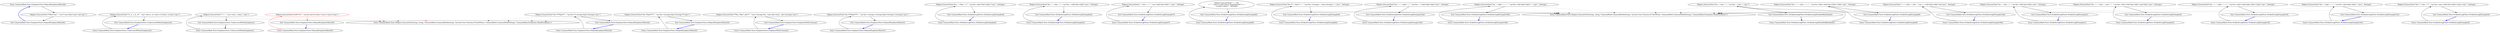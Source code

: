 digraph  {
m0_19 [label="Entry CommonMark.Tests.EmphasisTests.DelayedEmphasisMatch4()", span="64-64", cluster="CommonMark.Tests.EmphasisTests.DelayedEmphasisMatch4()", file="EmphasisTests.cs"];
m0_20 [label="Helpers.ExecuteTest(''**[foo* bar'', ''<p>*<em>[foo</em> bar</p>'')", span="66-66", cluster="CommonMark.Tests.EmphasisTests.DelayedEmphasisMatch4()", file="EmphasisTests.cs"];
m0_21 [label="Exit CommonMark.Tests.EmphasisTests.DelayedEmphasisMatch4()", span="64-64", cluster="CommonMark.Tests.EmphasisTests.DelayedEmphasisMatch4()", file="EmphasisTests.cs"];
m0_3 [label="Entry CommonMark.Tests.Helpers.ExecuteTest(string, string, CommonMark.CommonMarkSettings, System.Func<System.IO.TextWriter, CommonMark.CommonMarkSettings, CommonMark.Formatters.HtmlFormatter>)", span="18-18", cluster="CommonMark.Tests.Helpers.ExecuteTest(string, string, CommonMark.CommonMarkSettings, System.Func<System.IO.TextWriter, CommonMark.CommonMarkSettings, CommonMark.Formatters.HtmlFormatter>)", file="EmphasisTests.cs"];
m0_4 [label="Entry CommonMark.Tests.EmphasisTests.UnderscoreWithinEmphasis2()", span="24-24", cluster="CommonMark.Tests.EmphasisTests.UnderscoreWithinEmphasis2()", file="EmphasisTests.cs"];
m0_5 [label="Helpers.ExecuteTest(''*a _b _c d_ e*'', ''<p><em>a _b <em>c d</em> e</em></p>'')", span="28-28", cluster="CommonMark.Tests.EmphasisTests.UnderscoreWithinEmphasis2()", file="EmphasisTests.cs"];
m0_6 [label="Exit CommonMark.Tests.EmphasisTests.UnderscoreWithinEmphasis2()", span="24-24", cluster="CommonMark.Tests.EmphasisTests.UnderscoreWithinEmphasis2()", file="EmphasisTests.cs"];
m0_0 [label="Entry CommonMark.Tests.EmphasisTests.UnderscoreWithinEmphasis()", span="14-14", cluster="CommonMark.Tests.EmphasisTests.UnderscoreWithinEmphasis()", file="EmphasisTests.cs"];
m0_1 [label="Helpers.ExecuteTest(''*_*_'', ''<p><em>_</em>_</p>'')", span="19-19", cluster="CommonMark.Tests.EmphasisTests.UnderscoreWithinEmphasis()", file="EmphasisTests.cs"];
m0_2 [label="Exit CommonMark.Tests.EmphasisTests.UnderscoreWithinEmphasis()", span="14-14", cluster="CommonMark.Tests.EmphasisTests.UnderscoreWithinEmphasis()", file="EmphasisTests.cs"];
m0_22 [label="Entry CommonMark.Tests.EmphasisTests.DelayedEmphasisMatch5()", span="71-71", cluster="CommonMark.Tests.EmphasisTests.DelayedEmphasisMatch5()", file="EmphasisTests.cs"];
m0_23 [label="Helpers.ExecuteTest(''[a*b**c*]'', ''<p>[a<em>b</em><em>c</em>]</p>'')", span="73-73", cluster="CommonMark.Tests.EmphasisTests.DelayedEmphasisMatch5()", color=red, community=0, file="EmphasisTests.cs"];
m0_24 [label="Exit CommonMark.Tests.EmphasisTests.DelayedEmphasisMatch5()", span="71-71", cluster="CommonMark.Tests.EmphasisTests.DelayedEmphasisMatch5()", file="EmphasisTests.cs"];
m0_13 [label="Entry CommonMark.Tests.EmphasisTests.DelayedEmphasisMatch2()", span="48-48", cluster="CommonMark.Tests.EmphasisTests.DelayedEmphasisMatch2()", file="EmphasisTests.cs"];
m0_14 [label="Helpers.ExecuteTest(''foo ****ba[r**'', ''<p>foo **<strong>ba[r</strong></p>'')", span="51-51", cluster="CommonMark.Tests.EmphasisTests.DelayedEmphasisMatch2()", file="EmphasisTests.cs"];
m0_15 [label="Exit CommonMark.Tests.EmphasisTests.DelayedEmphasisMatch2()", span="48-48", cluster="CommonMark.Tests.EmphasisTests.DelayedEmphasisMatch2()", file="EmphasisTests.cs"];
m0_16 [label="Entry CommonMark.Tests.EmphasisTests.DelayedEmphasisMatch3()", span="56-56", cluster="CommonMark.Tests.EmphasisTests.DelayedEmphasisMatch3()", file="EmphasisTests.cs"];
m0_17 [label="Helpers.ExecuteTest(''foo **ba[r****'', ''<p>foo <strong>ba[r</strong>**</p>'')", span="59-59", cluster="CommonMark.Tests.EmphasisTests.DelayedEmphasisMatch3()", file="EmphasisTests.cs"];
m0_18 [label="Exit CommonMark.Tests.EmphasisTests.DelayedEmphasisMatch3()", span="56-56", cluster="CommonMark.Tests.EmphasisTests.DelayedEmphasisMatch3()", file="EmphasisTests.cs"];
m0_7 [label="Entry CommonMark.Tests.EmphasisTests.EmphasisWithCommas()", span="33-33", cluster="CommonMark.Tests.EmphasisTests.EmphasisWithCommas()", file="EmphasisTests.cs"];
m0_8 [label="Helpers.ExecuteTest(''**foo, *bar*, abc**'', ''<p><strong>foo, <em>bar</em>, abc</strong></p>'')", span="35-35", cluster="CommonMark.Tests.EmphasisTests.EmphasisWithCommas()", file="EmphasisTests.cs"];
m0_9 [label="Exit CommonMark.Tests.EmphasisTests.EmphasisWithCommas()", span="33-33", cluster="CommonMark.Tests.EmphasisTests.EmphasisWithCommas()", file="EmphasisTests.cs"];
m0_10 [label="Entry CommonMark.Tests.EmphasisTests.DelayedEmphasisMatch1()", span="40-40", cluster="CommonMark.Tests.EmphasisTests.DelayedEmphasisMatch1()", file="EmphasisTests.cs"];
m0_11 [label="Helpers.ExecuteTest(''foo ****ba[r****'', ''<p>foo <strong><strong>ba[r</strong></strong></p>'')", span="43-43", cluster="CommonMark.Tests.EmphasisTests.DelayedEmphasisMatch1()", file="EmphasisTests.cs"];
m0_12 [label="Exit CommonMark.Tests.EmphasisTests.DelayedEmphasisMatch1()", span="40-40", cluster="CommonMark.Tests.EmphasisTests.DelayedEmphasisMatch1()", file="EmphasisTests.cs"];
m3_3 [label="Entry CommonMark.Tests.Helpers.ExecuteTest(string, string, CommonMark.CommonMarkSettings, System.Func<System.IO.TextWriter, CommonMark.CommonMarkSettings, CommonMark.Formatters.HtmlFormatter>)", span="18-18", cluster="CommonMark.Tests.Helpers.ExecuteTest(string, string, CommonMark.CommonMarkSettings, System.Func<System.IO.TextWriter, CommonMark.CommonMarkSettings, CommonMark.Formatters.HtmlFormatter>)", file="StrikethroughTests.cs"];
m3_13 [label="Entry CommonMark.Tests.StrikethroughTests.StrikethroughExample4()", span="58-58", cluster="CommonMark.Tests.StrikethroughTests.StrikethroughExample4()", file="StrikethroughTests.cs"];
m3_14 [label="Helpers.ExecuteTest(''foo ~~*bar~~*'', ''<p>foo <del>*bar</del>*</p>'', Settings)", span="60-60", cluster="CommonMark.Tests.StrikethroughTests.StrikethroughExample4()", file="StrikethroughTests.cs"];
m3_15 [label="Exit CommonMark.Tests.StrikethroughTests.StrikethroughExample4()", span="58-58", cluster="CommonMark.Tests.StrikethroughTests.StrikethroughExample4()", file="StrikethroughTests.cs"];
m3_7 [label="Entry CommonMark.Tests.StrikethroughTests.StrikethroughExample2()", span="44-44", cluster="CommonMark.Tests.StrikethroughTests.StrikethroughExample2()", file="StrikethroughTests.cs"];
m3_8 [label="Helpers.ExecuteTest(''foo ~~~bar~~'', ''<p>foo ~<del>bar</del></p>'', Settings)", span="46-46", cluster="CommonMark.Tests.StrikethroughTests.StrikethroughExample2()", file="StrikethroughTests.cs"];
m3_9 [label="Exit CommonMark.Tests.StrikethroughTests.StrikethroughExample2()", span="44-44", cluster="CommonMark.Tests.StrikethroughTests.StrikethroughExample2()", file="StrikethroughTests.cs"];
m3_22 [label="Entry CommonMark.Tests.StrikethroughTests.StrikethroughExample7()", span="79-79", cluster="CommonMark.Tests.StrikethroughTests.StrikethroughExample7()", file="StrikethroughTests.cs"];
m3_23 [label="Helpers.ExecuteTest(''~~bar~~~'', ''<p><del>bar</del>~</p>'', Settings)", span="81-81", cluster="CommonMark.Tests.StrikethroughTests.StrikethroughExample7()", file="StrikethroughTests.cs"];
m3_24 [label="Exit CommonMark.Tests.StrikethroughTests.StrikethroughExample7()", span="79-79", cluster="CommonMark.Tests.StrikethroughTests.StrikethroughExample7()", file="StrikethroughTests.cs"];
m3_25 [label="Entry CommonMark.Tests.StrikethroughTests.StrikethroughExample8()", span="86-86", cluster="CommonMark.Tests.StrikethroughTests.StrikethroughExample8()", file="StrikethroughTests.cs"];
m3_26 [label="Helpers.ExecuteTest(''~~~foo\n~~'', ''<pre><code class=\''language-foo\''>~~\n</code></pre>'', Settings)", span="89-89", cluster="CommonMark.Tests.StrikethroughTests.StrikethroughExample8()", file="StrikethroughTests.cs"];
m3_27 [label="Exit CommonMark.Tests.StrikethroughTests.StrikethroughExample8()", span="86-86", cluster="CommonMark.Tests.StrikethroughTests.StrikethroughExample8()", file="StrikethroughTests.cs"];
m3_19 [label="Entry CommonMark.Tests.StrikethroughTests.StrikethroughExample6()", span="72-72", cluster="CommonMark.Tests.StrikethroughTests.StrikethroughExample6()", file="StrikethroughTests.cs"];
m3_20 [label="Helpers.ExecuteTest(''foo **~~bar**~~'', ''<p>foo <strong>~~bar</strong>~~</p>'', Settings)", span="74-74", cluster="CommonMark.Tests.StrikethroughTests.StrikethroughExample6()", file="StrikethroughTests.cs"];
m3_21 [label="Exit CommonMark.Tests.StrikethroughTests.StrikethroughExample6()", span="72-72", cluster="CommonMark.Tests.StrikethroughTests.StrikethroughExample6()", file="StrikethroughTests.cs"];
m3_34 [label="Entry CommonMark.Tests.StrikethroughTests.StrikethroughExample10a()", span="109-109", cluster="CommonMark.Tests.StrikethroughTests.StrikethroughExample10a()", file="StrikethroughTests.cs"];
m3_35 [label="Helpers.ExecuteTest(''foo ~~~~ba[r~~'', ''<p>foo ~~<del>ba[r</del></p>'', Settings)", span="112-112", cluster="CommonMark.Tests.StrikethroughTests.StrikethroughExample10a()", file="StrikethroughTests.cs"];
m3_36 [label="Exit CommonMark.Tests.StrikethroughTests.StrikethroughExample10a()", span="109-109", cluster="CommonMark.Tests.StrikethroughTests.StrikethroughExample10a()", file="StrikethroughTests.cs"];
m3_37 [label="Entry CommonMark.Tests.StrikethroughTests.StrikethroughExample10b()", span="117-117", cluster="CommonMark.Tests.StrikethroughTests.StrikethroughExample10b()", file="StrikethroughTests.cs"];
m3_38 [label="Helpers.ExecuteTest(''foo ~~ba[r~~~~'', ''<p>foo <del>ba[r</del>~~</p>'', Settings)", span="120-120", cluster="CommonMark.Tests.StrikethroughTests.StrikethroughExample10b()", file="StrikethroughTests.cs"];
m3_39 [label="Exit CommonMark.Tests.StrikethroughTests.StrikethroughExample10b()", span="117-117", cluster="CommonMark.Tests.StrikethroughTests.StrikethroughExample10b()", file="StrikethroughTests.cs"];
m3_0 [label="Entry CommonMark.Tests.StrikethroughTests.StrikethroughDisabledByDefault()", span="30-30", cluster="CommonMark.Tests.StrikethroughTests.StrikethroughDisabledByDefault()", file="StrikethroughTests.cs"];
m3_1 [label="Helpers.ExecuteTest(''foo ~~bar~~'', ''<p>foo ~~bar~~</p>'')", span="32-32", cluster="CommonMark.Tests.StrikethroughTests.StrikethroughDisabledByDefault()", file="StrikethroughTests.cs"];
m3_2 [label="Exit CommonMark.Tests.StrikethroughTests.StrikethroughDisabledByDefault()", span="30-30", cluster="CommonMark.Tests.StrikethroughTests.StrikethroughDisabledByDefault()", file="StrikethroughTests.cs"];
m3_28 [label="Entry CommonMark.Tests.StrikethroughTests.StrikethroughExample9()", span="94-94", cluster="CommonMark.Tests.StrikethroughTests.StrikethroughExample9()", file="StrikethroughTests.cs"];
m3_29 [label="Helpers.ExecuteTest(''foo ~~~~bar~~~~'', ''<p>foo <del><del>bar</del></del></p>'', Settings)", span="96-96", cluster="CommonMark.Tests.StrikethroughTests.StrikethroughExample9()", file="StrikethroughTests.cs"];
m3_30 [label="Exit CommonMark.Tests.StrikethroughTests.StrikethroughExample9()", span="94-94", cluster="CommonMark.Tests.StrikethroughTests.StrikethroughExample9()", file="StrikethroughTests.cs"];
m3_43 [label="Entry CommonMark.Tests.StrikethroughTests.StrikethroughExample10d()", span="133-133", cluster="CommonMark.Tests.StrikethroughTests.StrikethroughExample10d()", file="StrikethroughTests.cs"];
m3_44 [label="Helpers.ExecuteTest(''~~~~[foo~~ bar'', ''<p>~~<del>[foo</del> bar</p>'', Settings)", span="136-136", cluster="CommonMark.Tests.StrikethroughTests.StrikethroughExample10d()", file="StrikethroughTests.cs"];
m3_45 [label="Exit CommonMark.Tests.StrikethroughTests.StrikethroughExample10d()", span="133-133", cluster="CommonMark.Tests.StrikethroughTests.StrikethroughExample10d()", file="StrikethroughTests.cs"];
m3_4 [label="Entry CommonMark.Tests.StrikethroughTests.StrikethroughExample1()", span="37-37", cluster="CommonMark.Tests.StrikethroughTests.StrikethroughExample1()", file="StrikethroughTests.cs"];
m3_5 [label="Helpers.ExecuteTest(''foo ~~bar~~'', ''<p>foo <del>bar</del></p>'', Settings)", span="39-39", cluster="CommonMark.Tests.StrikethroughTests.StrikethroughExample1()", file="StrikethroughTests.cs"];
m3_6 [label="Exit CommonMark.Tests.StrikethroughTests.StrikethroughExample1()", span="37-37", cluster="CommonMark.Tests.StrikethroughTests.StrikethroughExample1()", file="StrikethroughTests.cs"];
m3_10 [label="Entry CommonMark.Tests.StrikethroughTests.StrikethroughExample3()", span="51-51", cluster="CommonMark.Tests.StrikethroughTests.StrikethroughExample3()", file="StrikethroughTests.cs"];
m3_11 [label="Helpers.ExecuteTest(''foo ~~~~bar~~ asd~~'', ''<p>foo <del><del>bar</del> asd</del></p>'', Settings)", span="53-53", cluster="CommonMark.Tests.StrikethroughTests.StrikethroughExample3()", file="StrikethroughTests.cs"];
m3_12 [label="Exit CommonMark.Tests.StrikethroughTests.StrikethroughExample3()", span="51-51", cluster="CommonMark.Tests.StrikethroughTests.StrikethroughExample3()", file="StrikethroughTests.cs"];
m3_31 [label="Entry CommonMark.Tests.StrikethroughTests.StrikethroughExample10()", span="101-101", cluster="CommonMark.Tests.StrikethroughTests.StrikethroughExample10()", file="StrikethroughTests.cs"];
m3_32 [label="Helpers.ExecuteTest(''foo ~~~~ba[r~~~~'', ''<p>foo <del><del>ba[r</del></del></p>'', Settings)", span="104-104", cluster="CommonMark.Tests.StrikethroughTests.StrikethroughExample10()", file="StrikethroughTests.cs"];
m3_33 [label="Exit CommonMark.Tests.StrikethroughTests.StrikethroughExample10()", span="101-101", cluster="CommonMark.Tests.StrikethroughTests.StrikethroughExample10()", file="StrikethroughTests.cs"];
m3_40 [label="Entry CommonMark.Tests.StrikethroughTests.StrikethroughExample10c()", span="125-125", cluster="CommonMark.Tests.StrikethroughTests.StrikethroughExample10c()", file="StrikethroughTests.cs"];
m3_41 [label="Helpers.ExecuteTest(''foo ~~ba[r~~~'', ''<p>foo <del>ba[r</del>~</p>'', Settings)", span="128-128", cluster="CommonMark.Tests.StrikethroughTests.StrikethroughExample10c()", file="StrikethroughTests.cs"];
m3_42 [label="Exit CommonMark.Tests.StrikethroughTests.StrikethroughExample10c()", span="125-125", cluster="CommonMark.Tests.StrikethroughTests.StrikethroughExample10c()", file="StrikethroughTests.cs"];
m3_16 [label="Entry CommonMark.Tests.StrikethroughTests.StrikethroughExample5()", span="65-65", cluster="CommonMark.Tests.StrikethroughTests.StrikethroughExample5()", file="StrikethroughTests.cs"];
m3_17 [label="Helpers.ExecuteTest(''foo *~~bar~~*'', ''<p>foo <em><del>bar</del></em></p>'', Settings)", span="67-67", cluster="CommonMark.Tests.StrikethroughTests.StrikethroughExample5()", file="StrikethroughTests.cs"];
m3_18 [label="Exit CommonMark.Tests.StrikethroughTests.StrikethroughExample5()", span="65-65", cluster="CommonMark.Tests.StrikethroughTests.StrikethroughExample5()", file="StrikethroughTests.cs"];
m0_19 -> m0_20  [key=0, style=solid];
m0_20 -> m0_21  [key=0, style=solid];
m0_20 -> m0_3  [key=2, style=dotted];
m0_21 -> m0_19  [key=0, style=bold, color=blue];
m0_4 -> m0_5  [key=0, style=solid];
m0_5 -> m0_6  [key=0, style=solid];
m0_5 -> m0_3  [key=2, style=dotted];
m0_6 -> m0_4  [key=0, style=bold, color=blue];
m0_0 -> m0_1  [key=0, style=solid];
m0_1 -> m0_2  [key=0, style=solid];
m0_1 -> m0_3  [key=2, style=dotted];
m0_2 -> m0_0  [key=0, style=bold, color=blue];
m0_22 -> m0_23  [key=0, style=solid, color=red];
m0_23 -> m0_24  [key=0, style=solid, color=red];
m0_23 -> m0_3  [key=2, style=dotted, color=red];
m0_24 -> m0_22  [key=0, style=bold, color=blue];
m0_13 -> m0_14  [key=0, style=solid];
m0_14 -> m0_15  [key=0, style=solid];
m0_14 -> m0_3  [key=2, style=dotted];
m0_15 -> m0_13  [key=0, style=bold, color=blue];
m0_16 -> m0_17  [key=0, style=solid];
m0_17 -> m0_18  [key=0, style=solid];
m0_17 -> m0_3  [key=2, style=dotted];
m0_18 -> m0_16  [key=0, style=bold, color=blue];
m0_7 -> m0_8  [key=0, style=solid];
m0_8 -> m0_9  [key=0, style=solid];
m0_8 -> m0_3  [key=2, style=dotted];
m0_9 -> m0_7  [key=0, style=bold, color=blue];
m0_10 -> m0_11  [key=0, style=solid];
m0_11 -> m0_12  [key=0, style=solid];
m0_11 -> m0_3  [key=2, style=dotted];
m0_12 -> m0_10  [key=0, style=bold, color=blue];
m3_13 -> m3_14  [key=0, style=solid];
m3_14 -> m3_15  [key=0, style=solid];
m3_14 -> m3_3  [key=2, style=dotted];
m3_15 -> m3_13  [key=0, style=bold, color=blue];
m3_7 -> m3_8  [key=0, style=solid];
m3_8 -> m3_9  [key=0, style=solid];
m3_8 -> m3_3  [key=2, style=dotted];
m3_9 -> m3_7  [key=0, style=bold, color=blue];
m3_22 -> m3_23  [key=0, style=solid];
m3_23 -> m3_24  [key=0, style=solid];
m3_23 -> m3_3  [key=2, style=dotted];
m3_24 -> m3_22  [key=0, style=bold, color=blue];
m3_25 -> m3_26  [key=0, style=solid];
m3_26 -> m3_27  [key=0, style=solid];
m3_26 -> m3_3  [key=2, style=dotted];
m3_27 -> m3_25  [key=0, style=bold, color=blue];
m3_19 -> m3_20  [key=0, style=solid];
m3_20 -> m3_21  [key=0, style=solid];
m3_20 -> m3_3  [key=2, style=dotted];
m3_21 -> m3_19  [key=0, style=bold, color=blue];
m3_34 -> m3_35  [key=0, style=solid];
m3_35 -> m3_36  [key=0, style=solid];
m3_35 -> m3_3  [key=2, style=dotted];
m3_36 -> m3_34  [key=0, style=bold, color=blue];
m3_37 -> m3_38  [key=0, style=solid];
m3_38 -> m3_39  [key=0, style=solid];
m3_38 -> m3_3  [key=2, style=dotted];
m3_39 -> m3_37  [key=0, style=bold, color=blue];
m3_0 -> m3_1  [key=0, style=solid];
m3_1 -> m3_2  [key=0, style=solid];
m3_1 -> m3_3  [key=2, style=dotted];
m3_2 -> m3_0  [key=0, style=bold, color=blue];
m3_28 -> m3_29  [key=0, style=solid];
m3_29 -> m3_30  [key=0, style=solid];
m3_29 -> m3_3  [key=2, style=dotted];
m3_30 -> m3_28  [key=0, style=bold, color=blue];
m3_43 -> m3_44  [key=0, style=solid];
m3_44 -> m3_45  [key=0, style=solid];
m3_44 -> m3_3  [key=2, style=dotted];
m3_45 -> m3_43  [key=0, style=bold, color=blue];
m3_4 -> m3_5  [key=0, style=solid];
m3_5 -> m3_6  [key=0, style=solid];
m3_5 -> m3_3  [key=2, style=dotted];
m3_6 -> m3_4  [key=0, style=bold, color=blue];
m3_10 -> m3_11  [key=0, style=solid];
m3_11 -> m3_12  [key=0, style=solid];
m3_11 -> m3_3  [key=2, style=dotted];
m3_12 -> m3_10  [key=0, style=bold, color=blue];
m3_31 -> m3_32  [key=0, style=solid];
m3_32 -> m3_33  [key=0, style=solid];
m3_32 -> m3_3  [key=2, style=dotted];
m3_33 -> m3_31  [key=0, style=bold, color=blue];
m3_40 -> m3_41  [key=0, style=solid];
m3_41 -> m3_42  [key=0, style=solid];
m3_41 -> m3_3  [key=2, style=dotted];
m3_42 -> m3_40  [key=0, style=bold, color=blue];
m3_16 -> m3_17  [key=0, style=solid];
m3_17 -> m3_18  [key=0, style=solid];
m3_17 -> m3_3  [key=2, style=dotted];
m3_18 -> m3_16  [key=0, style=bold, color=blue];
}
